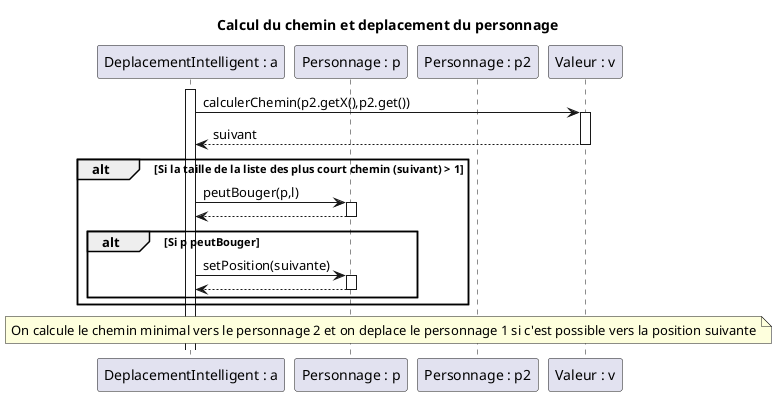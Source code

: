 @startuml
title : Calcul du chemin et deplacement du personnage
participant "DeplacementIntelligent : a" as DeplacementIntelligent
participant "Personnage : p" as Personnage
participant "Personnage : p2" as Personnage2
participant "Valeur : v" as Valeur
activate DeplacementIntelligent
DeplacementIntelligent -> Valeur : calculerChemin(p2.getX(),p2.get())
activate Valeur
Valeur --> DeplacementIntelligent : suivant
deactivate Valeur
alt Si la taille de la liste des plus court chemin (suivant) > 1
    DeplacementIntelligent -> Personnage : peutBouger(p,l)
    activate Personnage
    Personnage --> DeplacementIntelligent
    deactivate Personnage
    alt Si p peutBouger
        DeplacementIntelligent -> Personnage : setPosition(suivante)
        activate Personnage
        Personnage --> DeplacementIntelligent
        deactivate Personnage
    end
end
note across
On calcule le chemin minimal vers le personnage 2 et on deplace le personnage 1 si c'est possible vers la position suivante
end note
@enduml